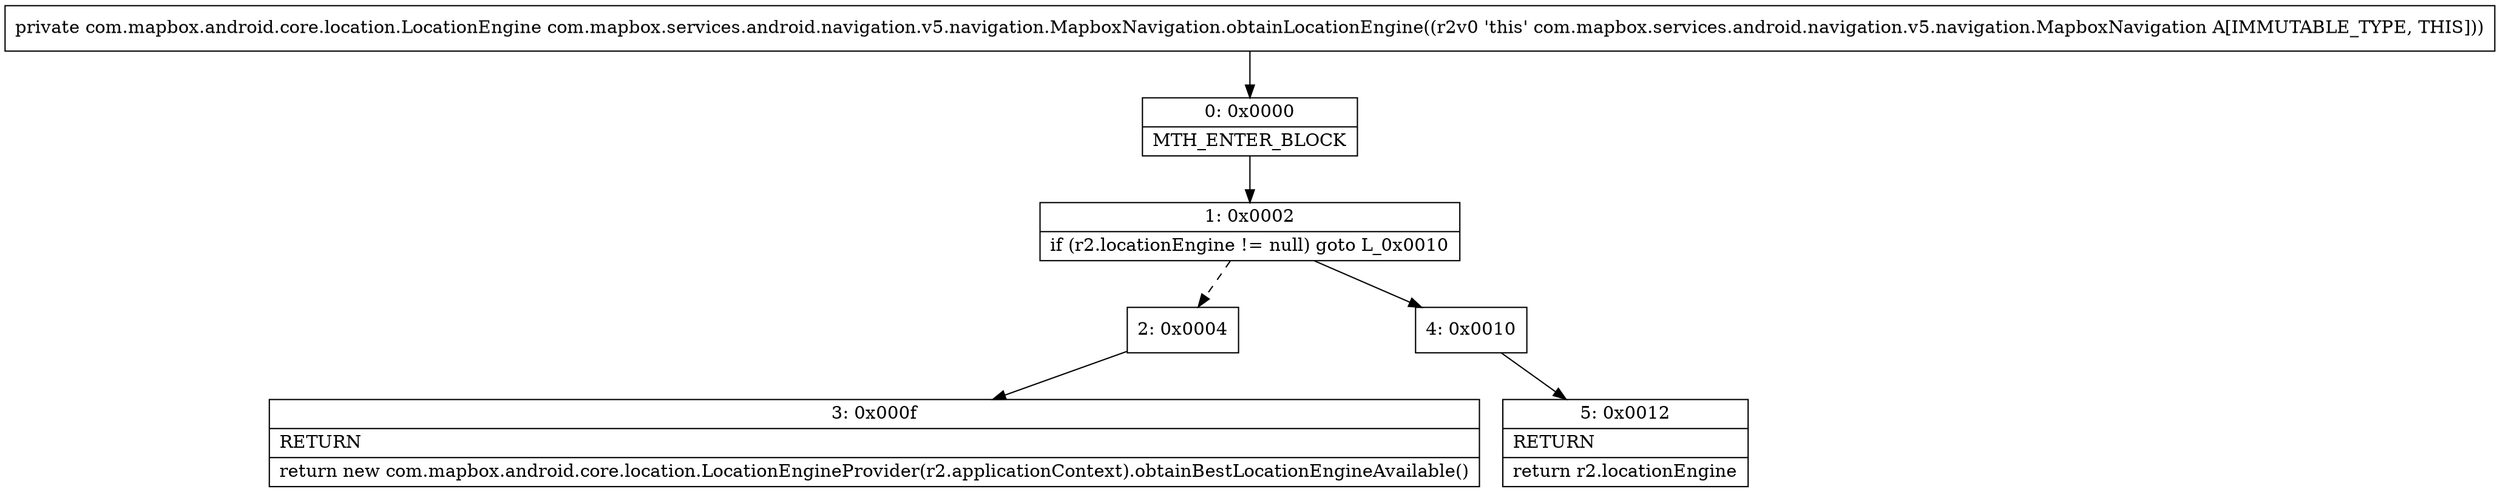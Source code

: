 digraph "CFG forcom.mapbox.services.android.navigation.v5.navigation.MapboxNavigation.obtainLocationEngine()Lcom\/mapbox\/android\/core\/location\/LocationEngine;" {
Node_0 [shape=record,label="{0\:\ 0x0000|MTH_ENTER_BLOCK\l}"];
Node_1 [shape=record,label="{1\:\ 0x0002|if (r2.locationEngine != null) goto L_0x0010\l}"];
Node_2 [shape=record,label="{2\:\ 0x0004}"];
Node_3 [shape=record,label="{3\:\ 0x000f|RETURN\l|return new com.mapbox.android.core.location.LocationEngineProvider(r2.applicationContext).obtainBestLocationEngineAvailable()\l}"];
Node_4 [shape=record,label="{4\:\ 0x0010}"];
Node_5 [shape=record,label="{5\:\ 0x0012|RETURN\l|return r2.locationEngine\l}"];
MethodNode[shape=record,label="{private com.mapbox.android.core.location.LocationEngine com.mapbox.services.android.navigation.v5.navigation.MapboxNavigation.obtainLocationEngine((r2v0 'this' com.mapbox.services.android.navigation.v5.navigation.MapboxNavigation A[IMMUTABLE_TYPE, THIS])) }"];
MethodNode -> Node_0;
Node_0 -> Node_1;
Node_1 -> Node_2[style=dashed];
Node_1 -> Node_4;
Node_2 -> Node_3;
Node_4 -> Node_5;
}

